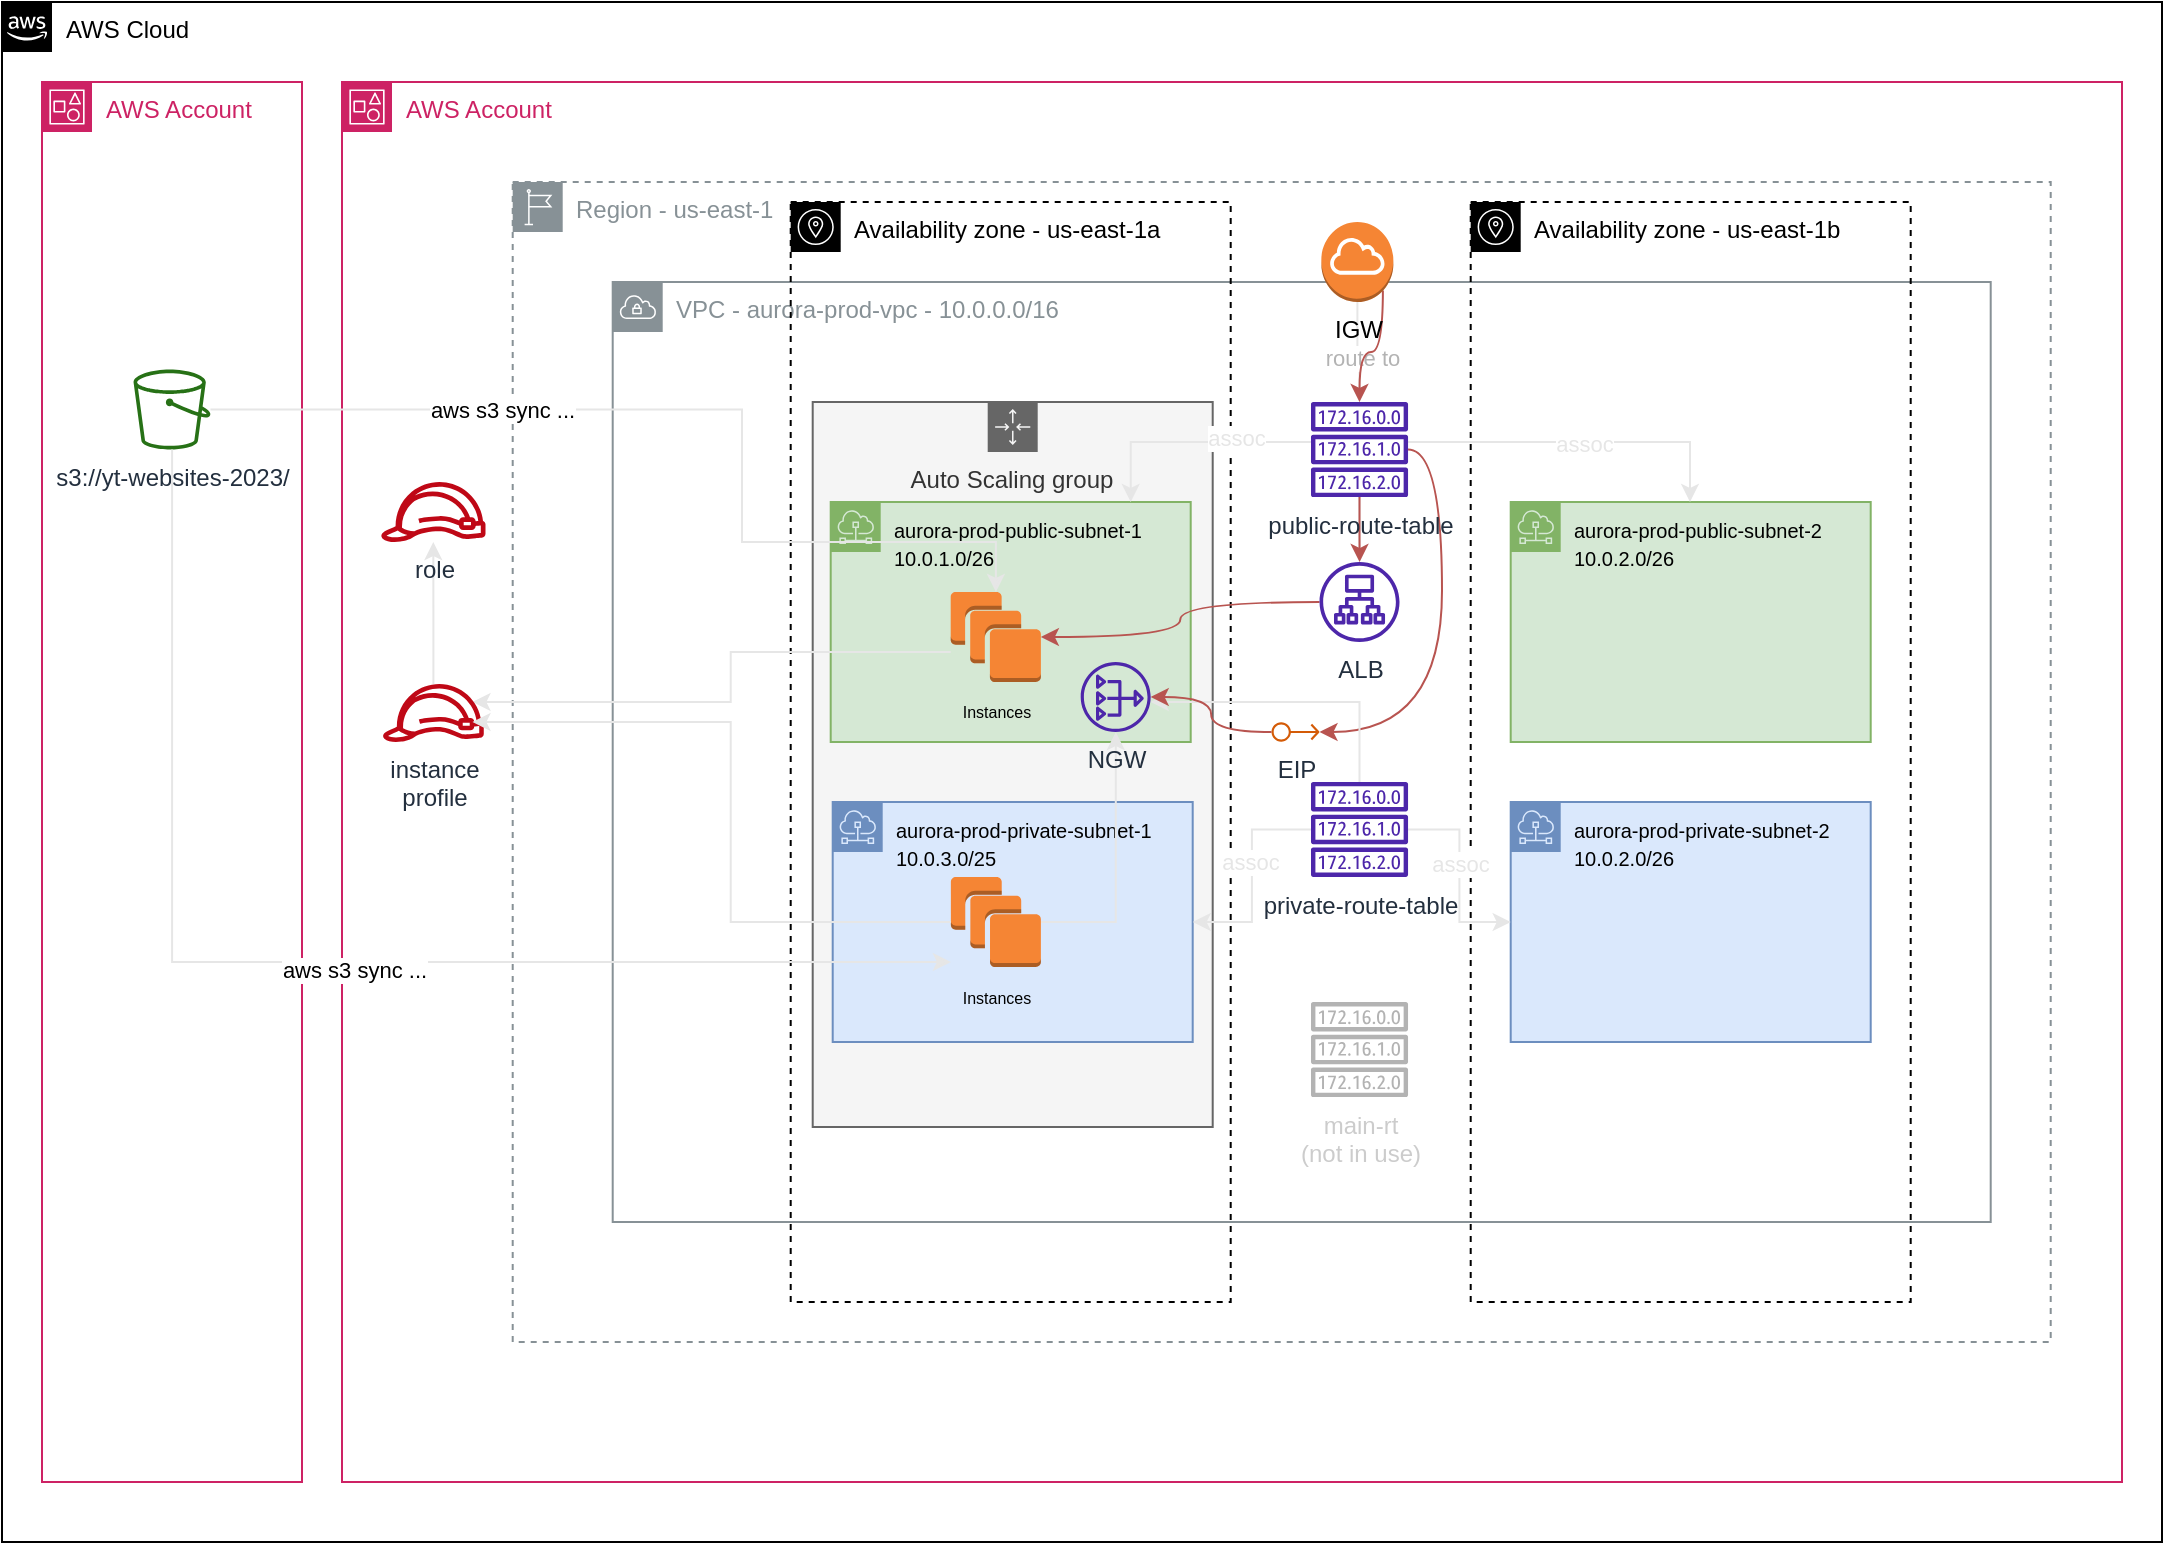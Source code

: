 <mxfile version="21.1.2" type="device">
  <diagram id="Ht1M8jgEwFfnCIfOTk4-" name="Page-1">
    <mxGraphModel dx="934" dy="1521" grid="1" gridSize="10" guides="1" tooltips="1" connect="1" arrows="1" fold="1" page="1" pageScale="1" pageWidth="1169" pageHeight="827" math="0" shadow="0">
      <root>
        <mxCell id="0" />
        <mxCell id="1" parent="0" />
        <mxCell id="UEzPUAAOIrF-is8g5C7q-175" value="AWS Cloud" style="points=[[0,0],[0.25,0],[0.5,0],[0.75,0],[1,0],[1,0.25],[1,0.5],[1,0.75],[1,1],[0.75,1],[0.5,1],[0.25,1],[0,1],[0,0.75],[0,0.5],[0,0.25]];outlineConnect=0;html=1;whiteSpace=wrap;fontSize=12;fontStyle=0;shape=mxgraph.aws4.group;grIcon=mxgraph.aws4.group_aws_cloud_alt;verticalAlign=top;align=left;spacingLeft=30;dashed=0;labelBackgroundColor=#ffffff;container=0;pointerEvents=0;collapsible=0;recursiveResize=0;" parent="1" vertex="1">
          <mxGeometry x="40" y="-490" width="1080" height="770" as="geometry" />
        </mxCell>
        <mxCell id="yBIT4Z-B5Y2RuPXfhLnc-4" value="Region - us-east-1" style="sketch=0;outlineConnect=0;gradientColor=none;html=1;whiteSpace=wrap;fontSize=12;fontStyle=0;shape=mxgraph.aws4.group;grIcon=mxgraph.aws4.group_region;strokeColor=#879196;fillColor=none;verticalAlign=top;align=left;spacingLeft=30;fontColor=#879196;dashed=1;" parent="1" vertex="1">
          <mxGeometry x="295.35" y="-400" width="769" height="580" as="geometry" />
        </mxCell>
        <mxCell id="yBIT4Z-B5Y2RuPXfhLnc-3" value="VPC - aurora-prod-vpc - 10.0.0.0/16" style="sketch=0;outlineConnect=0;gradientColor=none;html=1;whiteSpace=wrap;fontSize=12;fontStyle=0;shape=mxgraph.aws4.group;grIcon=mxgraph.aws4.group_vpc;strokeColor=#879196;fillColor=none;verticalAlign=top;align=left;spacingLeft=30;fontColor=#879196;dashed=0;" parent="1" vertex="1">
          <mxGeometry x="345.35" y="-350" width="689" height="470" as="geometry" />
        </mxCell>
        <mxCell id="yBIT4Z-B5Y2RuPXfhLnc-7" value="Availability zone - us-east-1a" style="sketch=0;outlineConnect=0;html=1;whiteSpace=wrap;fontSize=12;fontStyle=0;shape=mxgraph.aws4.group;grIcon=mxgraph.aws4.group_availability_zone;verticalAlign=top;align=left;spacingLeft=30;dashed=1;fillColor=none;" parent="1" vertex="1">
          <mxGeometry x="434.35" y="-390" width="220" height="550" as="geometry" />
        </mxCell>
        <mxCell id="yBIT4Z-B5Y2RuPXfhLnc-33" value="Auto Scaling group" style="points=[[0,0],[0.25,0],[0.5,0],[0.75,0],[1,0],[1,0.25],[1,0.5],[1,0.75],[1,1],[0.75,1],[0.5,1],[0.25,1],[0,1],[0,0.75],[0,0.5],[0,0.25]];outlineConnect=0;html=1;whiteSpace=wrap;fontSize=12;fontStyle=0;container=0;pointerEvents=0;collapsible=0;recursiveResize=0;shape=mxgraph.aws4.groupCenter;grIcon=mxgraph.aws4.group_auto_scaling_group;grStroke=1;strokeColor=#666666;fillColor=#f5f5f5;verticalAlign=top;align=center;fontColor=#333333;spacingTop=25;" parent="1" vertex="1">
          <mxGeometry x="445.35" y="-290" width="200" height="362.5" as="geometry" />
        </mxCell>
        <mxCell id="yBIT4Z-B5Y2RuPXfhLnc-18" value="&lt;font style=&quot;font-size: 10px;&quot;&gt;aurora-prod-public-subnet-1&lt;br&gt;10.0.1.0/26&lt;/font&gt;" style="sketch=0;outlineConnect=0;html=1;whiteSpace=wrap;fontSize=12;fontStyle=0;shape=mxgraph.aws4.group;grIcon=mxgraph.aws4.group_subnet;strokeColor=#82b366;fillColor=#d5e8d4;verticalAlign=top;align=left;spacingLeft=30;dashed=0;" parent="1" vertex="1">
          <mxGeometry x="454.35" y="-240" width="180" height="120" as="geometry" />
        </mxCell>
        <mxCell id="yBIT4Z-B5Y2RuPXfhLnc-30" value="AWS Account" style="points=[[0,0],[0.25,0],[0.5,0],[0.75,0],[1,0],[1,0.25],[1,0.5],[1,0.75],[1,1],[0.75,1],[0.5,1],[0.25,1],[0,1],[0,0.75],[0,0.5],[0,0.25]];outlineConnect=0;gradientColor=none;html=1;whiteSpace=wrap;fontSize=12;fontStyle=0;container=0;pointerEvents=0;collapsible=0;recursiveResize=0;shape=mxgraph.aws4.group;grIcon=mxgraph.aws4.group_account;strokeColor=#CD2264;fillColor=none;verticalAlign=top;align=left;spacingLeft=30;fontColor=#CD2264;dashed=0;" parent="1" vertex="1">
          <mxGeometry x="210" y="-450" width="890" height="700" as="geometry" />
        </mxCell>
        <mxCell id="q0p64vpD74poB3LRSCTM-2" style="edgeStyle=orthogonalEdgeStyle;rounded=0;orthogonalLoop=1;jettySize=auto;html=1;fillColor=#f5f5f5;strokeColor=#E6E6E6;" parent="1" source="yBIT4Z-B5Y2RuPXfhLnc-11" edge="1">
          <mxGeometry relative="1" as="geometry">
            <Array as="points">
              <mxPoint x="404.35" y="-165" />
              <mxPoint x="404.35" y="-140" />
            </Array>
            <mxPoint x="275.236" y="-140" as="targetPoint" />
          </mxGeometry>
        </mxCell>
        <mxCell id="yBIT4Z-B5Y2RuPXfhLnc-11" value="&lt;font style=&quot;font-size: 8px;&quot;&gt;Instances&lt;/font&gt;" style="outlineConnect=0;dashed=0;verticalLabelPosition=bottom;verticalAlign=top;align=center;html=1;shape=mxgraph.aws3.instances;fillColor=#F58534;gradientColor=none;" parent="1" vertex="1">
          <mxGeometry x="514.35" y="-195" width="45.09" height="45" as="geometry" />
        </mxCell>
        <mxCell id="yBIT4Z-B5Y2RuPXfhLnc-29" value="AWS Account" style="points=[[0,0],[0.25,0],[0.5,0],[0.75,0],[1,0],[1,0.25],[1,0.5],[1,0.75],[1,1],[0.75,1],[0.5,1],[0.25,1],[0,1],[0,0.75],[0,0.5],[0,0.25]];outlineConnect=0;gradientColor=none;html=1;whiteSpace=wrap;fontSize=12;fontStyle=0;container=1;pointerEvents=0;collapsible=0;recursiveResize=0;shape=mxgraph.aws4.group;grIcon=mxgraph.aws4.group_account;strokeColor=#CD2264;fillColor=none;verticalAlign=top;align=left;spacingLeft=30;fontColor=#CD2264;dashed=0;" parent="1" vertex="1">
          <mxGeometry x="60" y="-450" width="130" height="700" as="geometry" />
        </mxCell>
        <mxCell id="UEzPUAAOIrF-is8g5C7q-177" value="s3://yt-websites-2023/" style="outlineConnect=0;fontColor=#232F3E;gradientColor=none;fillColor=#277116;strokeColor=none;dashed=0;verticalLabelPosition=bottom;verticalAlign=top;align=center;html=1;fontSize=12;fontStyle=0;aspect=fixed;pointerEvents=1;shape=mxgraph.aws4.bucket;labelBackgroundColor=#ffffff;" parent="yBIT4Z-B5Y2RuPXfhLnc-29" vertex="1">
          <mxGeometry x="45.77" y="143.75" width="38.47" height="40" as="geometry" />
        </mxCell>
        <mxCell id="yBIT4Z-B5Y2RuPXfhLnc-8" value="Availability zone - us-east-1b" style="sketch=0;outlineConnect=0;html=1;whiteSpace=wrap;fontSize=12;fontStyle=0;shape=mxgraph.aws4.group;grIcon=mxgraph.aws4.group_availability_zone;verticalAlign=top;align=left;spacingLeft=30;dashed=1;fillColor=none;" parent="1" vertex="1">
          <mxGeometry x="774.35" y="-390" width="220" height="550" as="geometry" />
        </mxCell>
        <mxCell id="yBIT4Z-B5Y2RuPXfhLnc-20" value="&lt;font style=&quot;font-size: 10px;&quot;&gt;aurora-prod-private-subnet-2&lt;br&gt;10.0.2.0/26&lt;/font&gt;" style="sketch=0;outlineConnect=0;html=1;whiteSpace=wrap;fontSize=12;fontStyle=0;shape=mxgraph.aws4.group;grIcon=mxgraph.aws4.group_subnet;strokeColor=#6c8ebf;fillColor=#dae8fc;verticalAlign=top;align=left;spacingLeft=30;dashed=0;" parent="1" vertex="1">
          <mxGeometry x="794.35" y="-90" width="180" height="120" as="geometry" />
        </mxCell>
        <mxCell id="B61QVHAr3O2ggxZPTqZ4-21" style="edgeStyle=orthogonalEdgeStyle;rounded=0;orthogonalLoop=1;jettySize=auto;html=1;fillColor=#f5f5f5;strokeColor=#E6E6E6;" parent="1" source="yBIT4Z-B5Y2RuPXfhLnc-9" target="B61QVHAr3O2ggxZPTqZ4-10" edge="1">
          <mxGeometry relative="1" as="geometry" />
        </mxCell>
        <mxCell id="yBIT4Z-B5Y2RuPXfhLnc-9" value="instance&lt;br&gt;profile" style="sketch=0;outlineConnect=0;fontColor=#232F3E;gradientColor=none;fillColor=#BF0816;strokeColor=none;dashed=0;verticalLabelPosition=bottom;verticalAlign=top;align=center;html=1;fontSize=12;fontStyle=0;aspect=fixed;pointerEvents=1;shape=mxgraph.aws4.role;" parent="1" vertex="1">
          <mxGeometry x="230" y="-149" width="51.4" height="29" as="geometry" />
        </mxCell>
        <mxCell id="yBIT4Z-B5Y2RuPXfhLnc-19" value="&lt;font style=&quot;font-size: 10px;&quot;&gt;aurora-prod-public-subnet-2&lt;br&gt;10.0.2.0/26&lt;/font&gt;" style="sketch=0;outlineConnect=0;html=1;whiteSpace=wrap;fontSize=12;fontStyle=0;shape=mxgraph.aws4.group;grIcon=mxgraph.aws4.group_subnet;strokeColor=#82b366;fillColor=#d5e8d4;verticalAlign=top;align=left;spacingLeft=30;dashed=0;" parent="1" vertex="1">
          <mxGeometry x="794.35" y="-240" width="180" height="120" as="geometry" />
        </mxCell>
        <mxCell id="yBIT4Z-B5Y2RuPXfhLnc-22" value="&lt;font style=&quot;font-size: 10px;&quot;&gt;aurora-prod-private-subnet-1&lt;br&gt;10.0.3.0/25&lt;/font&gt;" style="sketch=0;outlineConnect=0;html=1;whiteSpace=wrap;fontSize=12;fontStyle=0;shape=mxgraph.aws4.group;grIcon=mxgraph.aws4.group_subnet;strokeColor=#6c8ebf;fillColor=#dae8fc;verticalAlign=top;align=left;spacingLeft=30;dashed=0;" parent="1" vertex="1">
          <mxGeometry x="455.35" y="-90" width="180" height="120" as="geometry" />
        </mxCell>
        <mxCell id="B61QVHAr3O2ggxZPTqZ4-1" style="edgeStyle=orthogonalEdgeStyle;rounded=0;orthogonalLoop=1;jettySize=auto;html=1;fillColor=#f5f5f5;strokeColor=#E6E6E6;" parent="1" source="yBIT4Z-B5Y2RuPXfhLnc-23" target="q0p64vpD74poB3LRSCTM-6" edge="1">
          <mxGeometry relative="1" as="geometry" />
        </mxCell>
        <mxCell id="yBIT4Z-B5Y2RuPXfhLnc-23" value="&lt;font style=&quot;font-size: 8px;&quot;&gt;Instances&lt;/font&gt;" style="outlineConnect=0;dashed=0;verticalLabelPosition=bottom;verticalAlign=top;align=center;html=1;shape=mxgraph.aws3.instances;fillColor=#F58534;gradientColor=none;" parent="1" vertex="1">
          <mxGeometry x="514.44" y="-52.5" width="45" height="45" as="geometry" />
        </mxCell>
        <mxCell id="q0p64vpD74poB3LRSCTM-1" style="edgeStyle=orthogonalEdgeStyle;rounded=0;orthogonalLoop=1;jettySize=auto;html=1;fillColor=#f5f5f5;strokeColor=#E6E6E6;" parent="1" source="yBIT4Z-B5Y2RuPXfhLnc-23" edge="1">
          <mxGeometry relative="1" as="geometry">
            <Array as="points">
              <mxPoint x="404.35" y="-30" />
              <mxPoint x="404.35" y="-130" />
            </Array>
            <mxPoint x="275.236" y="-130" as="targetPoint" />
          </mxGeometry>
        </mxCell>
        <mxCell id="B61QVHAr3O2ggxZPTqZ4-23" style="edgeStyle=orthogonalEdgeStyle;rounded=0;orthogonalLoop=1;jettySize=auto;html=1;fillColor=#f5f5f5;strokeColor=#E6E6E6;" parent="1" source="yBIT4Z-B5Y2RuPXfhLnc-5" target="B61QVHAr3O2ggxZPTqZ4-12" edge="1">
          <mxGeometry relative="1" as="geometry" />
        </mxCell>
        <mxCell id="3AZNlneF2ymg2nEj50It-9" value="&lt;font color=&quot;#b3b3b3&quot;&gt;route to&lt;/font&gt;" style="edgeLabel;html=1;align=center;verticalAlign=middle;resizable=0;points=[];" vertex="1" connectable="0" parent="B61QVHAr3O2ggxZPTqZ4-23">
          <mxGeometry x="0.116" y="1" relative="1" as="geometry">
            <mxPoint as="offset" />
          </mxGeometry>
        </mxCell>
        <mxCell id="3AZNlneF2ymg2nEj50It-14" style="edgeStyle=orthogonalEdgeStyle;rounded=0;orthogonalLoop=1;jettySize=auto;html=1;exitX=0.855;exitY=0.855;exitDx=0;exitDy=0;exitPerimeter=0;fillColor=#f8cecc;strokeColor=#b85450;curved=1;" edge="1" parent="1" source="yBIT4Z-B5Y2RuPXfhLnc-5" target="B61QVHAr3O2ggxZPTqZ4-12">
          <mxGeometry relative="1" as="geometry" />
        </mxCell>
        <mxCell id="yBIT4Z-B5Y2RuPXfhLnc-5" value="IGW" style="outlineConnect=0;dashed=0;verticalLabelPosition=bottom;verticalAlign=top;align=center;html=1;shape=mxgraph.aws3.internet_gateway;fillColor=#F58534;gradientColor=none;" parent="1" vertex="1">
          <mxGeometry x="699.67" y="-380" width="36" height="40" as="geometry" />
        </mxCell>
        <mxCell id="q0p64vpD74poB3LRSCTM-6" value="NGW" style="sketch=0;outlineConnect=0;fontColor=#232F3E;gradientColor=none;fillColor=#4D27AA;strokeColor=none;dashed=0;verticalLabelPosition=bottom;verticalAlign=top;align=center;html=1;fontSize=12;fontStyle=0;aspect=fixed;pointerEvents=1;shape=mxgraph.aws4.nat_gateway;" parent="1" vertex="1">
          <mxGeometry x="579.35" y="-160" width="35" height="35" as="geometry" />
        </mxCell>
        <mxCell id="3AZNlneF2ymg2nEj50It-18" value="" style="edgeStyle=orthogonalEdgeStyle;rounded=0;orthogonalLoop=1;jettySize=auto;html=1;curved=1;fillColor=#f8cecc;strokeColor=#b85450;" edge="1" parent="1" source="q0p64vpD74poB3LRSCTM-7" target="yBIT4Z-B5Y2RuPXfhLnc-11">
          <mxGeometry relative="1" as="geometry" />
        </mxCell>
        <mxCell id="q0p64vpD74poB3LRSCTM-7" value="ALB" style="sketch=0;outlineConnect=0;fontColor=#232F3E;gradientColor=none;fillColor=#4D27AA;strokeColor=none;dashed=0;verticalLabelPosition=bottom;verticalAlign=top;align=center;html=1;fontSize=12;fontStyle=0;aspect=fixed;pointerEvents=1;shape=mxgraph.aws4.application_load_balancer;" parent="1" vertex="1">
          <mxGeometry x="698.76" y="-210" width="40" height="40" as="geometry" />
        </mxCell>
        <mxCell id="q0p64vpD74poB3LRSCTM-4" style="edgeStyle=orthogonalEdgeStyle;rounded=0;orthogonalLoop=1;jettySize=auto;html=1;fillColor=#f5f5f5;strokeColor=#E6E6E6;" parent="1" source="UEzPUAAOIrF-is8g5C7q-177" target="yBIT4Z-B5Y2RuPXfhLnc-23" edge="1">
          <mxGeometry relative="1" as="geometry">
            <Array as="points">
              <mxPoint x="125" y="-10" />
            </Array>
          </mxGeometry>
        </mxCell>
        <mxCell id="B61QVHAr3O2ggxZPTqZ4-8" value="aws s3 sync ..." style="edgeLabel;html=1;align=center;verticalAlign=middle;resizable=0;points=[];" parent="q0p64vpD74poB3LRSCTM-4" vertex="1" connectable="0">
          <mxGeometry x="0.076" y="-4" relative="1" as="geometry">
            <mxPoint x="-1" as="offset" />
          </mxGeometry>
        </mxCell>
        <mxCell id="q0p64vpD74poB3LRSCTM-3" style="edgeStyle=orthogonalEdgeStyle;rounded=0;orthogonalLoop=1;jettySize=auto;html=1;fillColor=#f5f5f5;strokeColor=#E6E6E6;" parent="1" source="UEzPUAAOIrF-is8g5C7q-177" target="yBIT4Z-B5Y2RuPXfhLnc-11" edge="1">
          <mxGeometry relative="1" as="geometry">
            <Array as="points">
              <mxPoint x="410" y="-286" />
              <mxPoint x="410" y="-220" />
            </Array>
          </mxGeometry>
        </mxCell>
        <mxCell id="q0p64vpD74poB3LRSCTM-16" value="aws s3 sync ..." style="edgeLabel;html=1;align=center;verticalAlign=middle;resizable=0;points=[];" parent="q0p64vpD74poB3LRSCTM-3" vertex="1" connectable="0">
          <mxGeometry x="0.365" relative="1" as="geometry">
            <mxPoint x="-120" y="-65" as="offset" />
          </mxGeometry>
        </mxCell>
        <mxCell id="B61QVHAr3O2ggxZPTqZ4-10" value="role" style="sketch=0;outlineConnect=0;fontColor=#232F3E;gradientColor=none;fillColor=#BF0816;strokeColor=none;dashed=0;verticalLabelPosition=bottom;verticalAlign=top;align=center;html=1;fontSize=12;fontStyle=0;aspect=fixed;pointerEvents=1;shape=mxgraph.aws4.role;" parent="1" vertex="1">
          <mxGeometry x="229.11" y="-250" width="53.18" height="30" as="geometry" />
        </mxCell>
        <mxCell id="B61QVHAr3O2ggxZPTqZ4-13" style="edgeStyle=orthogonalEdgeStyle;rounded=0;orthogonalLoop=1;jettySize=auto;html=1;fillColor=#f5f5f5;strokeColor=#E6E6E6;" parent="1" source="B61QVHAr3O2ggxZPTqZ4-12" target="yBIT4Z-B5Y2RuPXfhLnc-18" edge="1">
          <mxGeometry relative="1" as="geometry">
            <Array as="points">
              <mxPoint x="604.35" y="-270" />
            </Array>
          </mxGeometry>
        </mxCell>
        <mxCell id="3AZNlneF2ymg2nEj50It-6" value="&lt;font&gt;assoc&lt;/font&gt;" style="edgeLabel;html=1;align=center;verticalAlign=middle;resizable=0;points=[];fontColor=#E6E6E6;" vertex="1" connectable="0" parent="B61QVHAr3O2ggxZPTqZ4-13">
          <mxGeometry x="-0.376" y="-2" relative="1" as="geometry">
            <mxPoint as="offset" />
          </mxGeometry>
        </mxCell>
        <mxCell id="B61QVHAr3O2ggxZPTqZ4-14" style="edgeStyle=orthogonalEdgeStyle;rounded=0;orthogonalLoop=1;jettySize=auto;html=1;fillColor=#f5f5f5;strokeColor=#E6E6E6;" parent="1" source="B61QVHAr3O2ggxZPTqZ4-12" target="yBIT4Z-B5Y2RuPXfhLnc-19" edge="1">
          <mxGeometry relative="1" as="geometry">
            <Array as="points">
              <mxPoint x="884" y="-270" />
            </Array>
          </mxGeometry>
        </mxCell>
        <mxCell id="3AZNlneF2ymg2nEj50It-5" value="&lt;font&gt;assoc&lt;/font&gt;" style="edgeLabel;html=1;align=center;verticalAlign=middle;resizable=0;points=[];fontColor=#E6E6E6;" vertex="1" connectable="0" parent="B61QVHAr3O2ggxZPTqZ4-14">
          <mxGeometry x="0.021" y="-1" relative="1" as="geometry">
            <mxPoint as="offset" />
          </mxGeometry>
        </mxCell>
        <mxCell id="B61QVHAr3O2ggxZPTqZ4-24" style="edgeStyle=orthogonalEdgeStyle;rounded=0;orthogonalLoop=1;jettySize=auto;html=1;strokeColor=#E6E6E6;" parent="1" source="B61QVHAr3O2ggxZPTqZ4-12" target="q0p64vpD74poB3LRSCTM-7" edge="1">
          <mxGeometry relative="1" as="geometry" />
        </mxCell>
        <mxCell id="3AZNlneF2ymg2nEj50It-17" style="edgeStyle=orthogonalEdgeStyle;rounded=0;orthogonalLoop=1;jettySize=auto;html=1;fillColor=#f8cecc;strokeColor=#b85450;" edge="1" parent="1" source="B61QVHAr3O2ggxZPTqZ4-12" target="q0p64vpD74poB3LRSCTM-7">
          <mxGeometry relative="1" as="geometry" />
        </mxCell>
        <mxCell id="3AZNlneF2ymg2nEj50It-23" style="edgeStyle=orthogonalEdgeStyle;rounded=0;orthogonalLoop=1;jettySize=auto;html=1;curved=1;fillColor=#f8cecc;strokeColor=#b85450;" edge="1" parent="1" source="B61QVHAr3O2ggxZPTqZ4-12" target="3AZNlneF2ymg2nEj50It-22">
          <mxGeometry relative="1" as="geometry">
            <Array as="points">
              <mxPoint x="760" y="-266" />
              <mxPoint x="760" y="-125" />
            </Array>
          </mxGeometry>
        </mxCell>
        <mxCell id="B61QVHAr3O2ggxZPTqZ4-12" value="public-route-table" style="sketch=0;outlineConnect=0;fontColor=#232F3E;gradientColor=none;fillColor=#4D27AA;strokeColor=none;dashed=0;verticalLabelPosition=bottom;verticalAlign=top;align=center;html=1;fontSize=12;fontStyle=0;aspect=fixed;pointerEvents=1;shape=mxgraph.aws4.route_table;" parent="1" vertex="1">
          <mxGeometry x="694.35" y="-290" width="48.82" height="47.56" as="geometry" />
        </mxCell>
        <mxCell id="B61QVHAr3O2ggxZPTqZ4-17" style="edgeStyle=orthogonalEdgeStyle;rounded=0;orthogonalLoop=1;jettySize=auto;html=1;fillColor=#f5f5f5;strokeColor=#E6E6E6;" parent="1" source="B61QVHAr3O2ggxZPTqZ4-16" target="yBIT4Z-B5Y2RuPXfhLnc-22" edge="1">
          <mxGeometry relative="1" as="geometry" />
        </mxCell>
        <mxCell id="3AZNlneF2ymg2nEj50It-7" value="&lt;font color=&quot;#e6e6e6&quot;&gt;assoc&lt;/font&gt;" style="edgeLabel;html=1;align=center;verticalAlign=middle;resizable=0;points=[];" vertex="1" connectable="0" parent="B61QVHAr3O2ggxZPTqZ4-17">
          <mxGeometry x="0.281" y="-1" relative="1" as="geometry">
            <mxPoint y="-22" as="offset" />
          </mxGeometry>
        </mxCell>
        <mxCell id="B61QVHAr3O2ggxZPTqZ4-18" style="edgeStyle=orthogonalEdgeStyle;rounded=0;orthogonalLoop=1;jettySize=auto;html=1;fillColor=#f5f5f5;strokeColor=#E6E6E6;" parent="1" source="B61QVHAr3O2ggxZPTqZ4-16" target="yBIT4Z-B5Y2RuPXfhLnc-20" edge="1">
          <mxGeometry relative="1" as="geometry" />
        </mxCell>
        <mxCell id="3AZNlneF2ymg2nEj50It-8" value="&lt;font&gt;assoc&lt;/font&gt;" style="edgeLabel;html=1;align=center;verticalAlign=middle;resizable=0;points=[];fontColor=#E6E6E6;" vertex="1" connectable="0" parent="B61QVHAr3O2ggxZPTqZ4-18">
          <mxGeometry x="-0.209" relative="1" as="geometry">
            <mxPoint y="4" as="offset" />
          </mxGeometry>
        </mxCell>
        <mxCell id="B61QVHAr3O2ggxZPTqZ4-20" style="edgeStyle=orthogonalEdgeStyle;rounded=0;orthogonalLoop=1;jettySize=auto;html=1;fillColor=#f5f5f5;strokeColor=#E6E6E6;" parent="1" source="B61QVHAr3O2ggxZPTqZ4-16" target="q0p64vpD74poB3LRSCTM-6" edge="1">
          <mxGeometry relative="1" as="geometry">
            <Array as="points">
              <mxPoint x="718.35" y="-140" />
            </Array>
          </mxGeometry>
        </mxCell>
        <mxCell id="B61QVHAr3O2ggxZPTqZ4-16" value="private-route-table" style="sketch=0;outlineConnect=0;fontColor=#232F3E;gradientColor=none;fillColor=#4D27AA;strokeColor=none;dashed=0;verticalLabelPosition=bottom;verticalAlign=top;align=center;html=1;fontSize=12;fontStyle=0;aspect=fixed;pointerEvents=1;shape=mxgraph.aws4.route_table;" parent="1" vertex="1">
          <mxGeometry x="694.35" y="-100.06" width="48.82" height="47.56" as="geometry" />
        </mxCell>
        <mxCell id="3AZNlneF2ymg2nEj50It-24" style="edgeStyle=orthogonalEdgeStyle;rounded=0;orthogonalLoop=1;jettySize=auto;html=1;fillColor=#f8cecc;strokeColor=#b85450;curved=1;" edge="1" parent="1" source="3AZNlneF2ymg2nEj50It-22" target="q0p64vpD74poB3LRSCTM-6">
          <mxGeometry relative="1" as="geometry" />
        </mxCell>
        <mxCell id="3AZNlneF2ymg2nEj50It-22" value="EIP" style="sketch=0;outlineConnect=0;fontColor=#232F3E;gradientColor=none;fillColor=#D45B07;strokeColor=none;dashed=0;verticalLabelPosition=bottom;verticalAlign=top;align=center;html=1;fontSize=12;fontStyle=0;aspect=fixed;pointerEvents=1;shape=mxgraph.aws4.elastic_ip_address;" vertex="1" parent="1">
          <mxGeometry x="674.76" y="-130" width="24" height="10" as="geometry" />
        </mxCell>
        <mxCell id="3AZNlneF2ymg2nEj50It-26" value="&lt;font color=&quot;#cccccc&quot;&gt;main-rt&lt;br&gt;(not in use)&lt;/font&gt;" style="sketch=0;outlineConnect=0;fontColor=#232F3E;gradientColor=none;fillColor=#B3B3B3;strokeColor=none;dashed=0;verticalLabelPosition=bottom;verticalAlign=top;align=center;html=1;fontSize=12;fontStyle=0;aspect=fixed;pointerEvents=1;shape=mxgraph.aws4.route_table;" vertex="1" parent="1">
          <mxGeometry x="694.35" y="10" width="48.82" height="47.56" as="geometry" />
        </mxCell>
      </root>
    </mxGraphModel>
  </diagram>
</mxfile>
